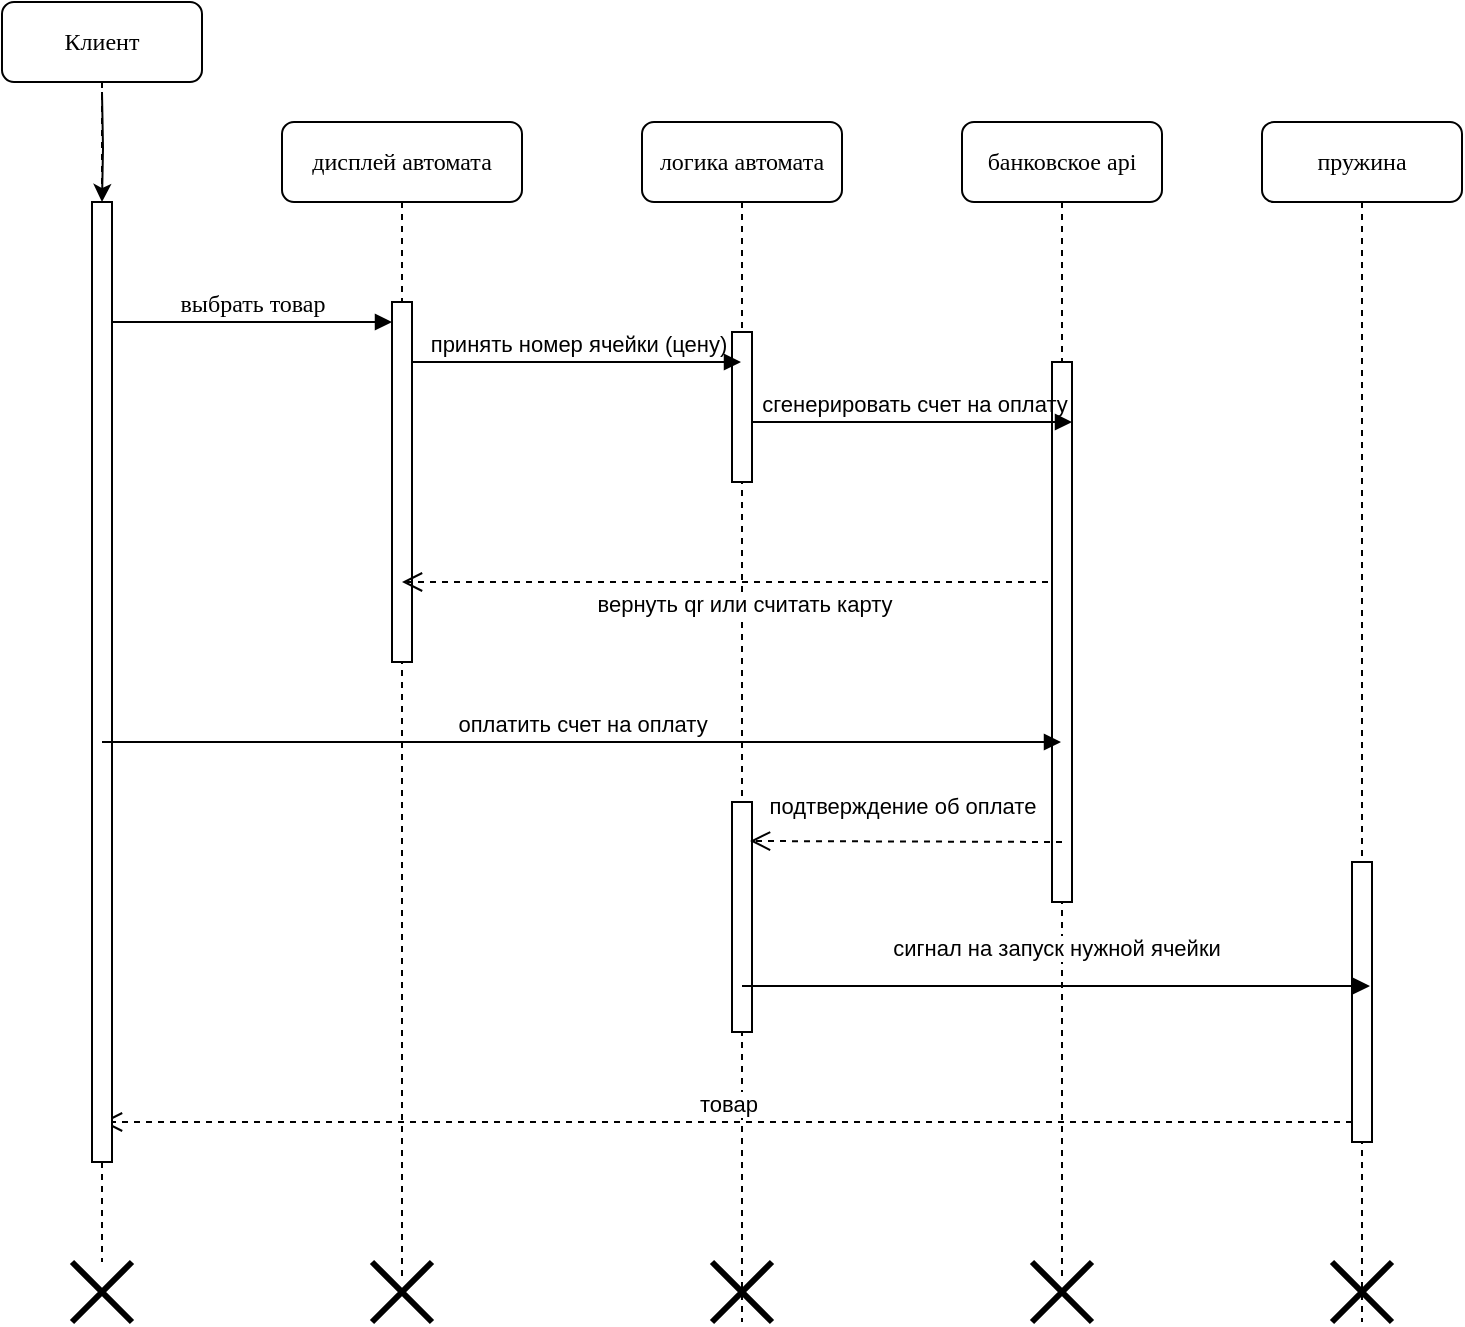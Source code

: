 <mxfile version="20.8.23" type="device"><diagram name="Page-1" id="13e1069c-82ec-6db2-03f1-153e76fe0fe0"><mxGraphModel dx="1371" dy="836" grid="1" gridSize="10" guides="1" tooltips="1" connect="1" arrows="1" fold="1" page="1" pageScale="1" pageWidth="1100" pageHeight="850" background="none" math="0" shadow="0"><root><mxCell id="0"/><mxCell id="1" parent="0"/><mxCell id="7baba1c4bc27f4b0-2" value="дисплей автомата" style="shape=umlLifeline;perimeter=lifelinePerimeter;whiteSpace=wrap;html=1;container=1;collapsible=0;recursiveResize=0;outlineConnect=0;rounded=1;shadow=0;comic=0;labelBackgroundColor=none;strokeWidth=1;fontFamily=Verdana;fontSize=12;align=center;" parent="1" vertex="1"><mxGeometry x="240" y="80" width="120" height="580" as="geometry"/></mxCell><mxCell id="Ibnr4GH7X9-NdwCCxbGp-4" value="" style="html=1;points=[];perimeter=orthogonalPerimeter;rounded=0;shadow=0;comic=0;labelBackgroundColor=none;strokeWidth=1;fontFamily=Verdana;fontSize=12;align=center;" vertex="1" parent="7baba1c4bc27f4b0-2"><mxGeometry x="55" y="90" width="10" height="180" as="geometry"/></mxCell><mxCell id="7baba1c4bc27f4b0-3" value="логика автомата" style="shape=umlLifeline;perimeter=lifelinePerimeter;whiteSpace=wrap;html=1;container=1;collapsible=0;recursiveResize=0;outlineConnect=0;rounded=1;shadow=0;comic=0;labelBackgroundColor=none;strokeWidth=1;fontFamily=Verdana;fontSize=12;align=center;" parent="1" vertex="1"><mxGeometry x="420" y="80" width="100" height="600" as="geometry"/></mxCell><mxCell id="Ibnr4GH7X9-NdwCCxbGp-6" value="" style="html=1;points=[];perimeter=orthogonalPerimeter;rounded=0;shadow=0;comic=0;labelBackgroundColor=none;strokeWidth=1;fontFamily=Verdana;fontSize=12;align=center;" vertex="1" parent="7baba1c4bc27f4b0-3"><mxGeometry x="45" y="105" width="10" height="75" as="geometry"/></mxCell><mxCell id="Ibnr4GH7X9-NdwCCxbGp-20" value="" style="html=1;points=[];perimeter=orthogonalPerimeter;rounded=0;shadow=0;comic=0;labelBackgroundColor=none;strokeWidth=1;fontFamily=Verdana;fontSize=12;align=center;" vertex="1" parent="7baba1c4bc27f4b0-3"><mxGeometry x="45" y="340" width="10" height="115" as="geometry"/></mxCell><mxCell id="Ibnr4GH7X9-NdwCCxbGp-28" value="" style="shape=umlDestroy;whiteSpace=wrap;html=1;strokeWidth=3;targetShapes=umlLifeline;" vertex="1" parent="7baba1c4bc27f4b0-3"><mxGeometry x="35" y="570" width="30" height="30" as="geometry"/></mxCell><mxCell id="7baba1c4bc27f4b0-4" value="банковское api" style="shape=umlLifeline;perimeter=lifelinePerimeter;whiteSpace=wrap;html=1;container=1;collapsible=0;recursiveResize=0;outlineConnect=0;rounded=1;shadow=0;comic=0;labelBackgroundColor=none;strokeWidth=1;fontFamily=Verdana;fontSize=12;align=center;" parent="1" vertex="1"><mxGeometry x="580" y="80" width="100" height="580" as="geometry"/></mxCell><mxCell id="Ibnr4GH7X9-NdwCCxbGp-8" value="" style="html=1;points=[];perimeter=orthogonalPerimeter;rounded=0;shadow=0;comic=0;labelBackgroundColor=none;strokeWidth=1;fontFamily=Verdana;fontSize=12;align=center;" vertex="1" parent="7baba1c4bc27f4b0-4"><mxGeometry x="45" y="120" width="10" height="270" as="geometry"/></mxCell><mxCell id="Ibnr4GH7X9-NdwCCxbGp-10" value="сгенерировать счет на оплату" style="html=1;verticalAlign=bottom;endArrow=block;edgeStyle=elbowEdgeStyle;elbow=vertical;curved=0;rounded=0;labelBackgroundColor=none;fontColor=default;" edge="1" parent="7baba1c4bc27f4b0-4" source="Ibnr4GH7X9-NdwCCxbGp-6"><mxGeometry x="0.007" width="80" relative="1" as="geometry"><mxPoint x="-90" y="150" as="sourcePoint"/><mxPoint x="55" y="150" as="targetPoint"/><Array as="points"/><mxPoint as="offset"/></mxGeometry></mxCell><mxCell id="Ibnr4GH7X9-NdwCCxbGp-11" value="вернуть qr или считать карту" style="html=1;verticalAlign=bottom;endArrow=open;dashed=1;endSize=8;edgeStyle=elbowEdgeStyle;elbow=vertical;curved=0;rounded=0;" edge="1" parent="7baba1c4bc27f4b0-4" target="7baba1c4bc27f4b0-2"><mxGeometry x="0.067" y="20" relative="1" as="geometry"><mxPoint x="45" y="270" as="sourcePoint"/><mxPoint x="-35" y="270" as="targetPoint"/><Array as="points"><mxPoint x="-80" y="230"/><mxPoint x="-30" y="270"/></Array><mxPoint as="offset"/></mxGeometry></mxCell><mxCell id="Ibnr4GH7X9-NdwCCxbGp-22" value="подтверждение об оплате" style="html=1;verticalAlign=bottom;endArrow=open;dashed=1;endSize=8;edgeStyle=elbowEdgeStyle;elbow=vertical;curved=0;rounded=0;entryX=0.9;entryY=0.165;entryDx=0;entryDy=0;entryPerimeter=0;" edge="1" parent="7baba1c4bc27f4b0-4" target="Ibnr4GH7X9-NdwCCxbGp-20"><mxGeometry x="0.032" y="-9" relative="1" as="geometry"><mxPoint x="50" y="360" as="sourcePoint"/><mxPoint x="-30" y="360" as="targetPoint"/><mxPoint as="offset"/></mxGeometry></mxCell><mxCell id="7baba1c4bc27f4b0-5" value="пружина" style="shape=umlLifeline;perimeter=lifelinePerimeter;whiteSpace=wrap;html=1;container=1;collapsible=0;recursiveResize=0;outlineConnect=0;rounded=1;shadow=0;comic=0;labelBackgroundColor=none;strokeWidth=1;fontFamily=Verdana;fontSize=12;align=center;" parent="1" vertex="1"><mxGeometry x="730" y="80" width="100" height="600" as="geometry"/></mxCell><mxCell id="Ibnr4GH7X9-NdwCCxbGp-9" value="" style="html=1;points=[];perimeter=orthogonalPerimeter;rounded=0;shadow=0;comic=0;labelBackgroundColor=none;strokeWidth=1;fontFamily=Verdana;fontSize=12;align=center;" vertex="1" parent="7baba1c4bc27f4b0-5"><mxGeometry x="45" y="370" width="10" height="140" as="geometry"/></mxCell><mxCell id="Ibnr4GH7X9-NdwCCxbGp-25" value="товар" style="html=1;verticalAlign=bottom;endArrow=open;dashed=1;endSize=8;edgeStyle=elbowEdgeStyle;elbow=vertical;curved=0;rounded=0;" edge="1" parent="7baba1c4bc27f4b0-5" target="7baba1c4bc27f4b0-8"><mxGeometry relative="1" as="geometry"><mxPoint x="45" y="500" as="sourcePoint"/><mxPoint x="-35" y="500" as="targetPoint"/></mxGeometry></mxCell><mxCell id="Ibnr4GH7X9-NdwCCxbGp-30" value="" style="shape=umlDestroy;whiteSpace=wrap;html=1;strokeWidth=3;targetShapes=umlLifeline;" vertex="1" parent="7baba1c4bc27f4b0-5"><mxGeometry x="35" y="570" width="30" height="30" as="geometry"/></mxCell><mxCell id="7baba1c4bc27f4b0-8" value="Клиент" style="shape=umlLifeline;perimeter=lifelinePerimeter;whiteSpace=wrap;html=1;container=1;collapsible=0;recursiveResize=0;outlineConnect=0;rounded=1;shadow=0;comic=0;labelBackgroundColor=none;strokeWidth=1;fontFamily=Verdana;fontSize=12;align=center;" parent="1" vertex="1"><mxGeometry x="100" y="20" width="100" height="630" as="geometry"/></mxCell><mxCell id="7baba1c4bc27f4b0-9" value="" style="html=1;points=[];perimeter=orthogonalPerimeter;rounded=0;shadow=0;comic=0;labelBackgroundColor=none;strokeWidth=1;fontFamily=Verdana;fontSize=12;align=center;" parent="7baba1c4bc27f4b0-8" vertex="1"><mxGeometry x="45" y="100" width="10" height="480" as="geometry"/></mxCell><mxCell id="Ibnr4GH7X9-NdwCCxbGp-12" value="оплатить счет на оплату" style="html=1;verticalAlign=bottom;endArrow=block;edgeStyle=elbowEdgeStyle;elbow=vertical;curved=0;rounded=0;" edge="1" parent="7baba1c4bc27f4b0-8" target="7baba1c4bc27f4b0-4"><mxGeometry width="80" relative="1" as="geometry"><mxPoint x="50" y="370" as="sourcePoint"/><mxPoint x="110" y="369" as="targetPoint"/></mxGeometry></mxCell><mxCell id="7baba1c4bc27f4b0-11" value="выбрать товар" style="html=1;verticalAlign=bottom;endArrow=block;labelBackgroundColor=none;fontFamily=Verdana;fontSize=12;edgeStyle=elbowEdgeStyle;elbow=vertical;fontColor=default;" parent="1" source="7baba1c4bc27f4b0-9" target="Ibnr4GH7X9-NdwCCxbGp-4" edge="1"><mxGeometry relative="1" as="geometry"><mxPoint x="220" y="190" as="sourcePoint"/><mxPoint x="285" y="180" as="targetPoint"/><Array as="points"><mxPoint x="230" y="180"/></Array></mxGeometry></mxCell><mxCell id="Ibnr4GH7X9-NdwCCxbGp-1" value="" style="edgeStyle=orthogonalEdgeStyle;rounded=0;orthogonalLoop=1;jettySize=auto;html=1;labelBackgroundColor=none;fontColor=default;" edge="1" parent="1" target="7baba1c4bc27f4b0-9"><mxGeometry relative="1" as="geometry"><mxPoint x="150" y="65" as="sourcePoint"/></mxGeometry></mxCell><mxCell id="Ibnr4GH7X9-NdwCCxbGp-5" value="принять номер ячейки (цену)" style="html=1;verticalAlign=bottom;endArrow=block;edgeStyle=elbowEdgeStyle;elbow=vertical;curved=0;rounded=0;labelBackgroundColor=none;fontColor=default;" edge="1" parent="1" source="Ibnr4GH7X9-NdwCCxbGp-4" target="7baba1c4bc27f4b0-3"><mxGeometry width="80" relative="1" as="geometry"><mxPoint x="330" y="190" as="sourcePoint"/><mxPoint x="410" y="190" as="targetPoint"/><Array as="points"><mxPoint x="360" y="200"/></Array></mxGeometry></mxCell><mxCell id="Ibnr4GH7X9-NdwCCxbGp-24" value="сигнал на запуск нужной ячейки" style="html=1;verticalAlign=bottom;endArrow=block;edgeStyle=elbowEdgeStyle;elbow=vertical;curved=0;rounded=0;entryX=0.9;entryY=0.443;entryDx=0;entryDy=0;entryPerimeter=0;" edge="1" parent="1" source="7baba1c4bc27f4b0-3" target="Ibnr4GH7X9-NdwCCxbGp-9"><mxGeometry y="10" width="80" relative="1" as="geometry"><mxPoint x="520" y="510" as="sourcePoint"/><mxPoint x="600" y="510" as="targetPoint"/><mxPoint as="offset"/></mxGeometry></mxCell><mxCell id="Ibnr4GH7X9-NdwCCxbGp-26" value="" style="shape=umlDestroy;whiteSpace=wrap;html=1;strokeWidth=3;targetShapes=umlLifeline;" vertex="1" parent="1"><mxGeometry x="135" y="650" width="30" height="30" as="geometry"/></mxCell><mxCell id="Ibnr4GH7X9-NdwCCxbGp-27" value="" style="shape=umlDestroy;whiteSpace=wrap;html=1;strokeWidth=3;targetShapes=umlLifeline;" vertex="1" parent="1"><mxGeometry x="285" y="650" width="30" height="30" as="geometry"/></mxCell><mxCell id="Ibnr4GH7X9-NdwCCxbGp-29" value="" style="shape=umlDestroy;whiteSpace=wrap;html=1;strokeWidth=3;targetShapes=umlLifeline;" vertex="1" parent="1"><mxGeometry x="615" y="650" width="30" height="30" as="geometry"/></mxCell></root></mxGraphModel></diagram></mxfile>